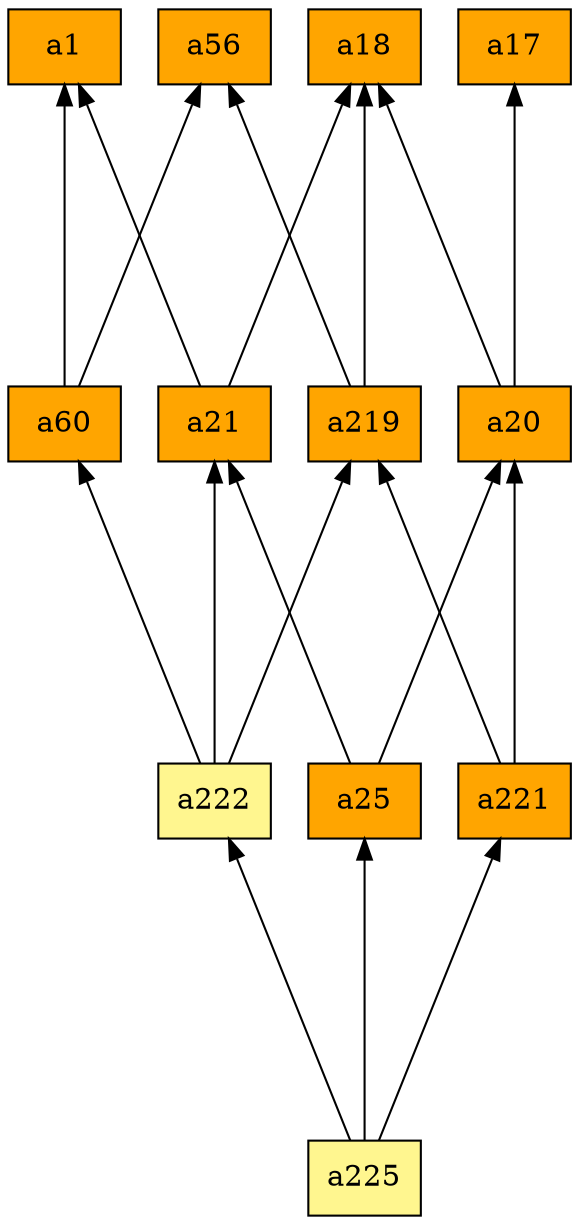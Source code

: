 digraph G {
rankdir=BT;ranksep="2.0";
"a1" [shape=record,fillcolor=orange,style=filled,label="{a1}"];
"a222" [shape=record,fillcolor=khaki1,style=filled,label="{a222}"];
"a60" [shape=record,fillcolor=orange,style=filled,label="{a60}"];
"a221" [shape=record,fillcolor=orange,style=filled,label="{a221}"];
"a56" [shape=record,fillcolor=orange,style=filled,label="{a56}"];
"a20" [shape=record,fillcolor=orange,style=filled,label="{a20}"];
"a17" [shape=record,fillcolor=orange,style=filled,label="{a17}"];
"a225" [shape=record,fillcolor=khaki1,style=filled,label="{a225}"];
"a25" [shape=record,fillcolor=orange,style=filled,label="{a25}"];
"a18" [shape=record,fillcolor=orange,style=filled,label="{a18}"];
"a219" [shape=record,fillcolor=orange,style=filled,label="{a219}"];
"a21" [shape=record,fillcolor=orange,style=filled,label="{a21}"];
"a222" -> "a60"
"a222" -> "a219"
"a222" -> "a21"
"a60" -> "a1"
"a60" -> "a56"
"a221" -> "a20"
"a221" -> "a219"
"a20" -> "a18"
"a20" -> "a17"
"a225" -> "a25"
"a225" -> "a222"
"a225" -> "a221"
"a25" -> "a20"
"a25" -> "a21"
"a219" -> "a56"
"a219" -> "a18"
"a21" -> "a1"
"a21" -> "a18"
}